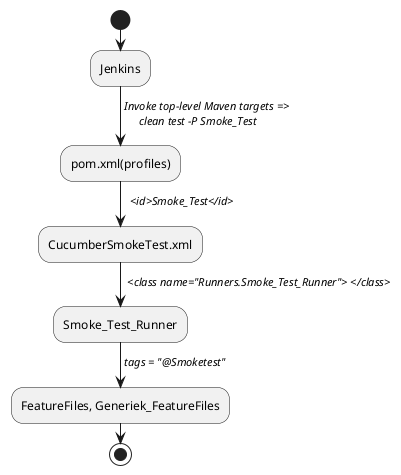 @startuml
'https://plantuml.com/activity-diagram-beta

start


:Jenkins;
->//Invoke top-level Maven targets =>//
     //clean test -P Smoke_Test//;

:pom.xml(profiles);
->//  <id>Smoke_Test</id> //;

:CucumberSmokeTest.xml;
->// <class name="Runners.Smoke_Test_Runner"> </class>//;

:Smoke_Test_Runner;
->//tags = "@Smoketest"//;

:FeatureFiles, Generiek_FeatureFiles;


stop

@enduml

